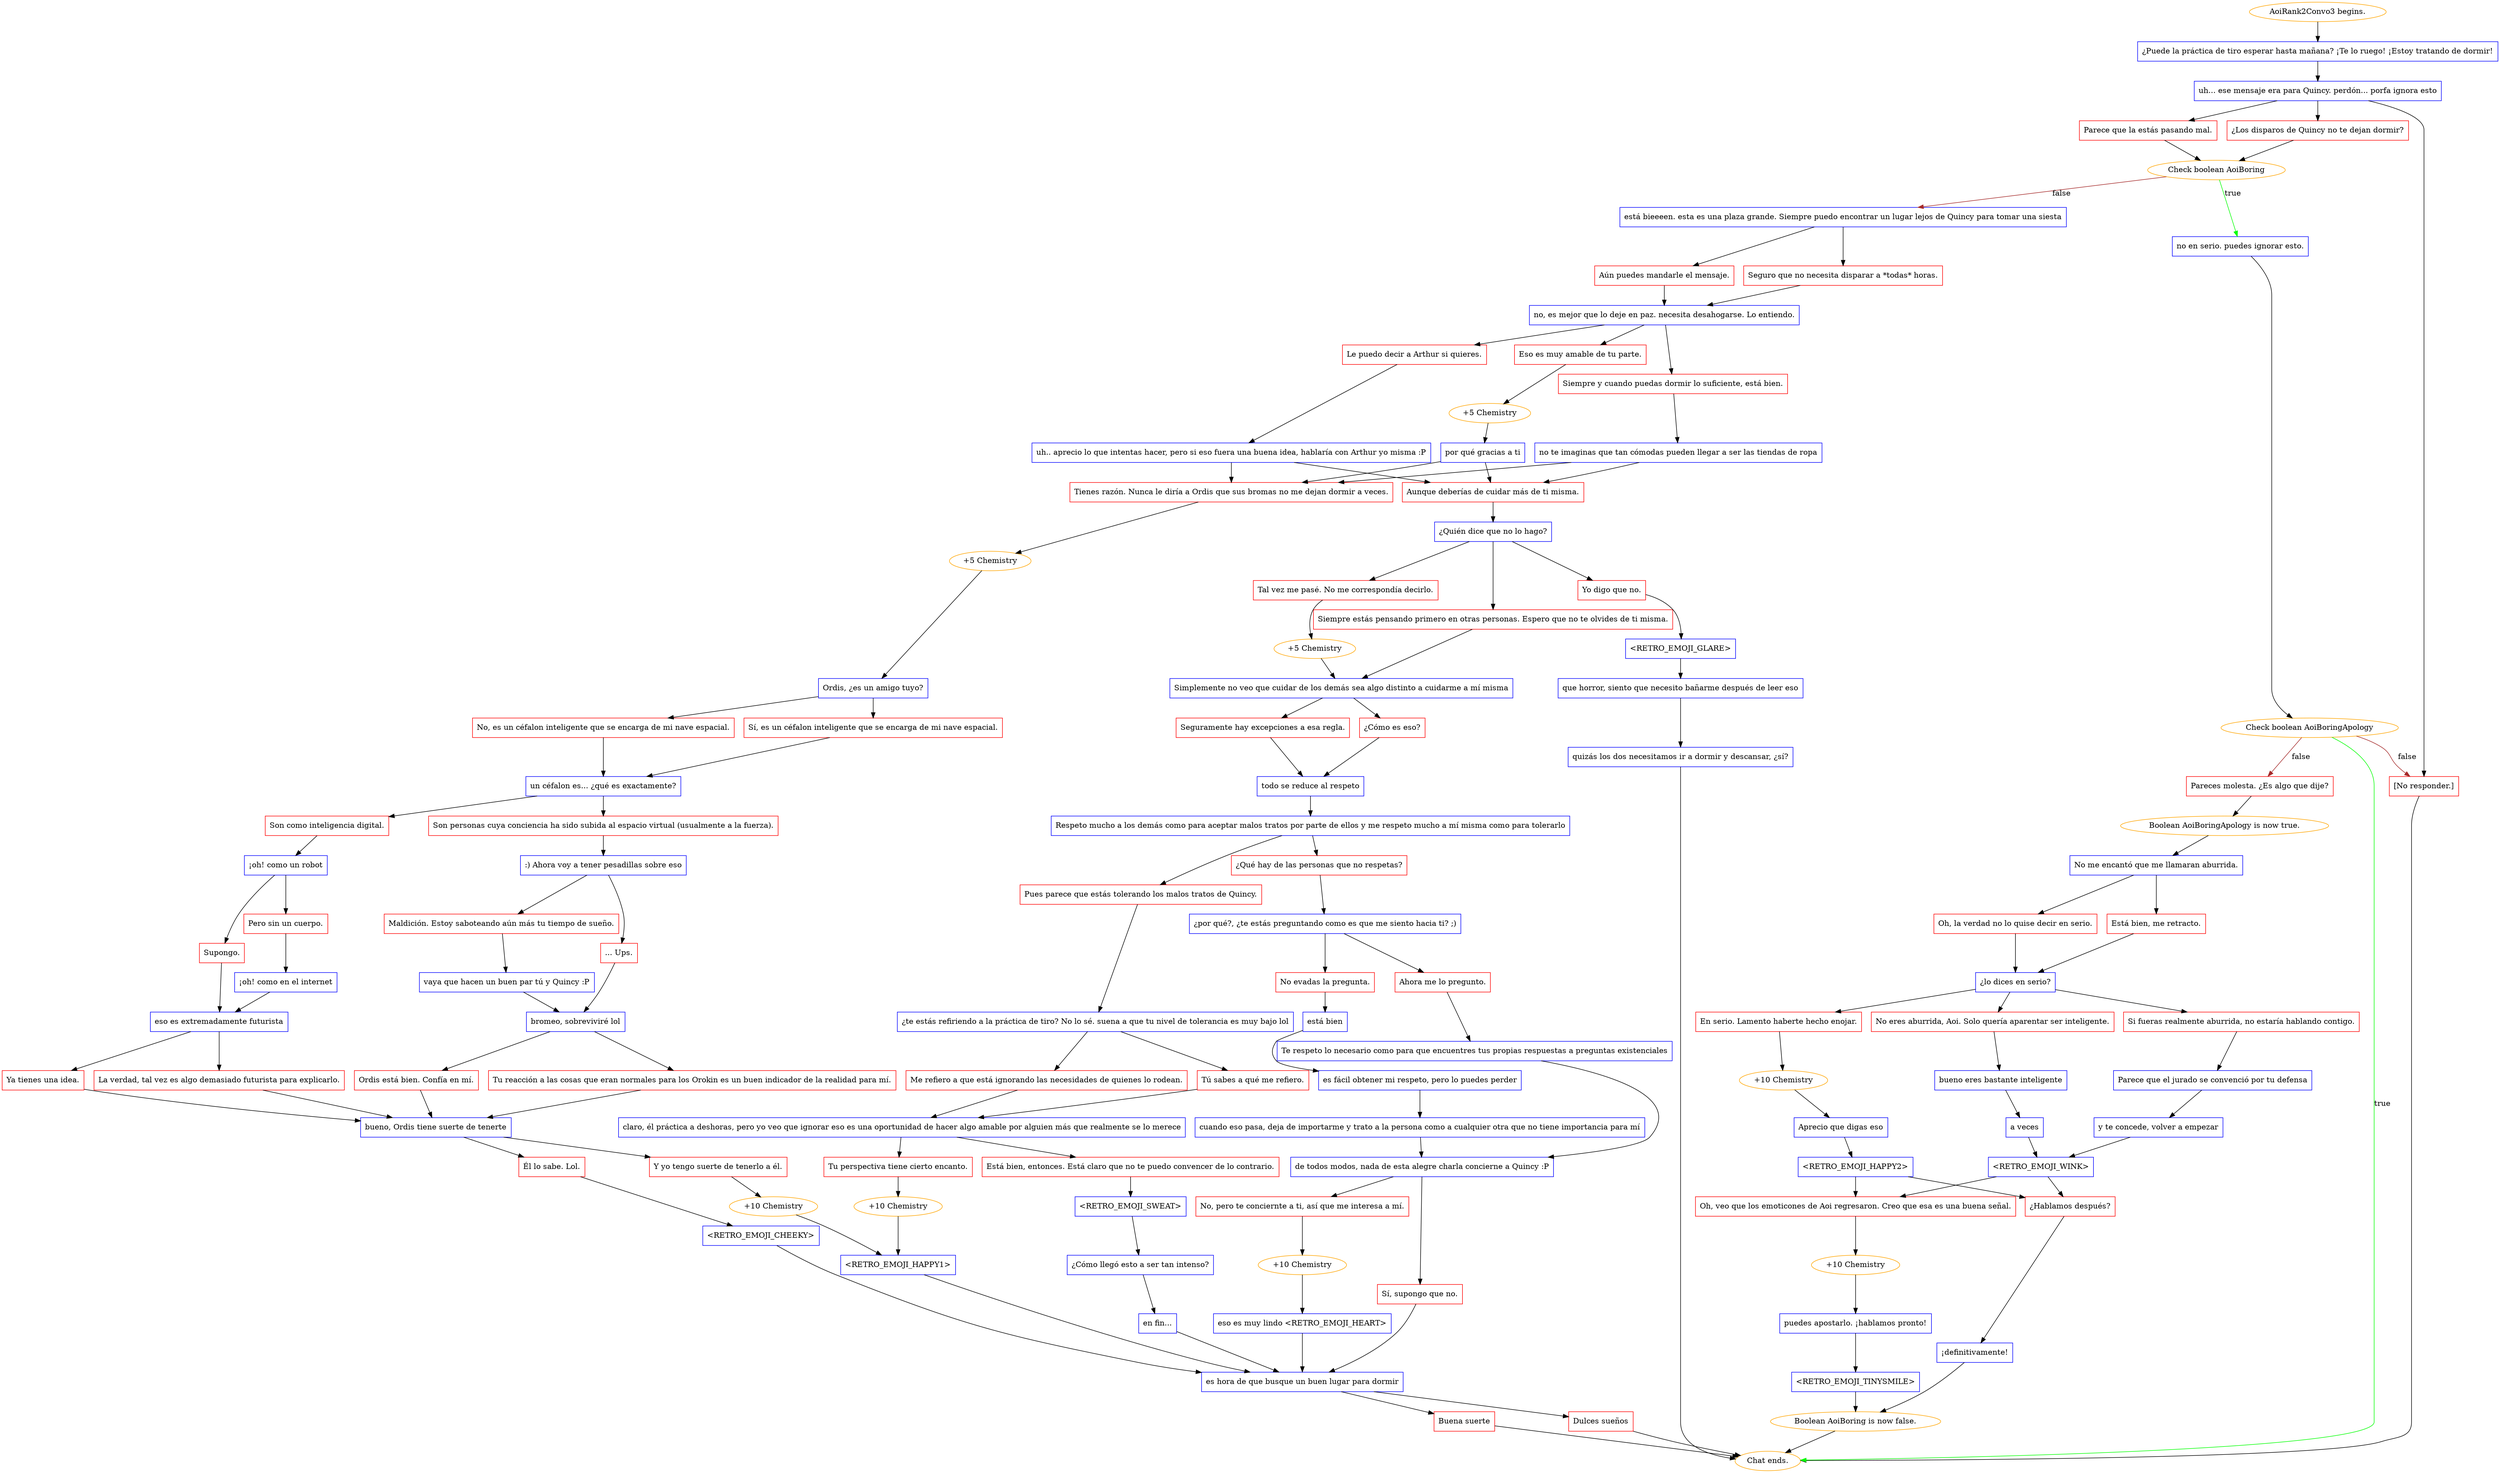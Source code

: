 digraph {
	"AoiRank2Convo3 begins." [color=orange];
		"AoiRank2Convo3 begins." -> j22154851;
	j22154851 [label="¿Puede la práctica de tiro esperar hasta mañana? ¡Te lo ruego! ¡Estoy tratando de dormir!",shape=box,color=blue];
		j22154851 -> j3161751672;
	j3161751672 [label="uh... ese mensaje era para Quincy. perdón... porfa ignora esto",shape=box,color=blue];
		j3161751672 -> j3224389962;
		j3161751672 -> j1025184802;
		j3161751672 -> j2967050643;
	j3224389962 [label="¿Los disparos de Quincy no te dejan dormir?",shape=box,color=red];
		j3224389962 -> j1609432289;
	j1025184802 [label="Parece que la estás pasando mal.",shape=box,color=red];
		j1025184802 -> j1609432289;
	j2967050643 [label="[No responder.]",shape=box,color=red];
		j2967050643 -> "Chat ends.";
	j1609432289 [label="Check boolean AoiBoring",color=orange];
		j1609432289 -> j4090671793 [label=true,color=green];
		j1609432289 -> j3932233614 [label=false,color=brown];
	"Chat ends." [color=orange];
	j4090671793 [label="no en serio. puedes ignorar esto.",shape=box,color=blue];
		j4090671793 -> j184200178;
	j3932233614 [label="está bieeeen. esta es una plaza grande. Siempre puedo encontrar un lugar lejos de Quincy para tomar una siesta",shape=box,color=blue];
		j3932233614 -> j2380710251;
		j3932233614 -> j3747280673;
	j184200178 [label="Check boolean AoiBoringApology",color=orange];
		j184200178 -> "Chat ends." [label=true,color=green];
		j184200178 -> j3687403974 [label=false,color=brown];
		j184200178 -> j2967050643 [label=false,color=brown];
	j2380710251 [label="Seguro que no necesita disparar a *todas* horas.",shape=box,color=red];
		j2380710251 -> j542232441;
	j3747280673 [label="Aún puedes mandarle el mensaje.",shape=box,color=red];
		j3747280673 -> j542232441;
	j3687403974 [label="Pareces molesta. ¿Es algo que dije?",shape=box,color=red];
		j3687403974 -> j192324546;
	j542232441 [label="no, es mejor que lo deje en paz. necesita desahogarse. Lo entiendo.",shape=box,color=blue];
		j542232441 -> j1822991537;
		j542232441 -> j3038867576;
		j542232441 -> j2450406887;
	j192324546 [label="Boolean AoiBoringApology is now true.",color=orange];
		j192324546 -> j2933405170;
	j1822991537 [label="Le puedo decir a Arthur si quieres.",shape=box,color=red];
		j1822991537 -> j246613955;
	j3038867576 [label="Eso es muy amable de tu parte.",shape=box,color=red];
		j3038867576 -> j657012779;
	j2450406887 [label="Siempre y cuando puedas dormir lo suficiente, está bien.",shape=box,color=red];
		j2450406887 -> j1439874008;
	j2933405170 [label="No me encantó que me llamaran aburrida.",shape=box,color=blue];
		j2933405170 -> j1824568254;
		j2933405170 -> j445373423;
	j246613955 [label="uh.. aprecio lo que intentas hacer, pero si eso fuera una buena idea, hablaría con Arthur yo misma :P",shape=box,color=blue];
		j246613955 -> j913046759;
		j246613955 -> j188660744;
	j657012779 [label="+5 Chemistry",color=orange];
		j657012779 -> j4103616933;
	j1439874008 [label="no te imaginas que tan cómodas pueden llegar a ser las tiendas de ropa",shape=box,color=blue];
		j1439874008 -> j913046759;
		j1439874008 -> j188660744;
	j1824568254 [label="Oh, la verdad no lo quise decir en serio.",shape=box,color=red];
		j1824568254 -> j1031329773;
	j445373423 [label="Está bien, me retracto.",shape=box,color=red];
		j445373423 -> j1031329773;
	j913046759 [label="Tienes razón. Nunca le diría a Ordis que sus bromas no me dejan dormir a veces.",shape=box,color=red];
		j913046759 -> j1724271486;
	j188660744 [label="Aunque deberías de cuidar más de ti misma.",shape=box,color=red];
		j188660744 -> j2009623868;
	j4103616933 [label="por qué gracias a ti",shape=box,color=blue];
		j4103616933 -> j913046759;
		j4103616933 -> j188660744;
	j1031329773 [label="¿lo dices en serio?",shape=box,color=blue];
		j1031329773 -> j3158016477;
		j1031329773 -> j29157746;
		j1031329773 -> j964329781;
	j1724271486 [label="+5 Chemistry",color=orange];
		j1724271486 -> j957352193;
	j2009623868 [label="¿Quién dice que no lo hago?",shape=box,color=blue];
		j2009623868 -> j4190661804;
		j2009623868 -> j1918479758;
		j2009623868 -> j311784546;
	j3158016477 [label="En serio. Lamento haberte hecho enojar.",shape=box,color=red];
		j3158016477 -> j1089512080;
	j29157746 [label="No eres aburrida, Aoi. Solo quería aparentar ser inteligente.",shape=box,color=red];
		j29157746 -> j3362365997;
	j964329781 [label="Si fueras realmente aburrida, no estaría hablando contigo.",shape=box,color=red];
		j964329781 -> j982438846;
	j957352193 [label="Ordis, ¿es un amigo tuyo?",shape=box,color=blue];
		j957352193 -> j1857509570;
		j957352193 -> j2874990992;
	j4190661804 [label="Siempre estás pensando primero en otras personas. Espero que no te olvides de ti misma.",shape=box,color=red];
		j4190661804 -> j4102715935;
	j1918479758 [label="Tal vez me pasé. No me correspondía decirlo.",shape=box,color=red];
		j1918479758 -> j3826031394;
	j311784546 [label="Yo digo que no.",shape=box,color=red];
		j311784546 -> j2005560211;
	j1089512080 [label="+10 Chemistry",color=orange];
		j1089512080 -> j1760908121;
	j3362365997 [label="bueno eres bastante inteligente",shape=box,color=blue];
		j3362365997 -> j3161967770;
	j982438846 [label="Parece que el jurado se convenció por tu defensa",shape=box,color=blue];
		j982438846 -> j4227090030;
	j1857509570 [label="Sí, es un céfalon inteligente que se encarga de mi nave espacial.",shape=box,color=red];
		j1857509570 -> j3963743858;
	j2874990992 [label="No, es un céfalon inteligente que se encarga de mi nave espacial.",shape=box,color=red];
		j2874990992 -> j3963743858;
	j4102715935 [label="Simplemente no veo que cuidar de los demás sea algo distinto a cuidarme a mí misma",shape=box,color=blue];
		j4102715935 -> j1852662994;
		j4102715935 -> j4274437028;
	j3826031394 [label="+5 Chemistry",color=orange];
		j3826031394 -> j4102715935;
	j2005560211 [label="<RETRO_EMOJI_GLARE>",shape=box,color=blue];
		j2005560211 -> j1247988859;
	j1760908121 [label="Aprecio que digas eso",shape=box,color=blue];
		j1760908121 -> j866100975;
	j3161967770 [label="a veces",shape=box,color=blue];
		j3161967770 -> j2769349076;
	j4227090030 [label="y te concede, volver a empezar",shape=box,color=blue];
		j4227090030 -> j2769349076;
	j3963743858 [label="un céfalon es... ¿qué es exactamente?",shape=box,color=blue];
		j3963743858 -> j916526793;
		j3963743858 -> j126481172;
	j1852662994 [label="Seguramente hay excepciones a esa regla.",shape=box,color=red];
		j1852662994 -> j872341441;
	j4274437028 [label="¿Cómo es eso?",shape=box,color=red];
		j4274437028 -> j872341441;
	j1247988859 [label="que horror, siento que necesito bañarme después de leer eso",shape=box,color=blue];
		j1247988859 -> j1385045261;
	j866100975 [label="<RETRO_EMOJI_HAPPY2>",shape=box,color=blue];
		j866100975 -> j248887097;
		j866100975 -> j895594094;
	j2769349076 [label="<RETRO_EMOJI_WINK>",shape=box,color=blue];
		j2769349076 -> j248887097;
		j2769349076 -> j895594094;
	j916526793 [label="Son como inteligencia digital.",shape=box,color=red];
		j916526793 -> j471397140;
	j126481172 [label="Son personas cuya conciencia ha sido subida al espacio virtual (usualmente a la fuerza).",shape=box,color=red];
		j126481172 -> j895686984;
	j872341441 [label="todo se reduce al respeto",shape=box,color=blue];
		j872341441 -> j680516614;
	j1385045261 [label="quizás los dos necesitamos ir a dormir y descansar, ¿sí?",shape=box,color=blue];
		j1385045261 -> "Chat ends.";
	j248887097 [label="¿Hablamos después?",shape=box,color=red];
		j248887097 -> j1711673319;
	j895594094 [label="Oh, veo que los emoticones de Aoi regresaron. Creo que esa es una buena señal.",shape=box,color=red];
		j895594094 -> j2135513730;
	j471397140 [label="¡oh! como un robot",shape=box,color=blue];
		j471397140 -> j2016406225;
		j471397140 -> j3240826094;
	j895686984 [label=":) Ahora voy a tener pesadillas sobre eso",shape=box,color=blue];
		j895686984 -> j2249619799;
		j895686984 -> j2988842304;
	j680516614 [label="Respeto mucho a los demás como para aceptar malos tratos por parte de ellos y me respeto mucho a mí misma como para tolerarlo",shape=box,color=blue];
		j680516614 -> j2683432562;
		j680516614 -> j1314677475;
	j1711673319 [label="¡definitivamente!",shape=box,color=blue];
		j1711673319 -> j1984221796;
	j2135513730 [label="+10 Chemistry",color=orange];
		j2135513730 -> j807200033;
	j2016406225 [label="Supongo.",shape=box,color=red];
		j2016406225 -> j3761903673;
	j3240826094 [label="Pero sin un cuerpo.",shape=box,color=red];
		j3240826094 -> j3797405576;
	j2249619799 [label="Maldición. Estoy saboteando aún más tu tiempo de sueño.",shape=box,color=red];
		j2249619799 -> j2712566200;
	j2988842304 [label="... Ups.",shape=box,color=red];
		j2988842304 -> j594392063;
	j2683432562 [label="¿Qué hay de las personas que no respetas?",shape=box,color=red];
		j2683432562 -> j2605194390;
	j1314677475 [label="Pues parece que estás tolerando los malos tratos de Quincy.",shape=box,color=red];
		j1314677475 -> j3259168570;
	j1984221796 [label="Boolean AoiBoring is now false.",color=orange];
		j1984221796 -> "Chat ends.";
	j807200033 [label="puedes apostarlo. ¡hablamos pronto!",shape=box,color=blue];
		j807200033 -> j3248434141;
	j3761903673 [label="eso es extremadamente futurista",shape=box,color=blue];
		j3761903673 -> j2605997694;
		j3761903673 -> j129769358;
	j3797405576 [label="¡oh! como en el internet",shape=box,color=blue];
		j3797405576 -> j3761903673;
	j2712566200 [label="vaya que hacen un buen par tú y Quincy :P",shape=box,color=blue];
		j2712566200 -> j594392063;
	j594392063 [label="bromeo, sobreviviré lol",shape=box,color=blue];
		j594392063 -> j1060668117;
		j594392063 -> j3049091221;
	j2605194390 [label="¿por qué?, ¿te estás preguntando como es que me siento hacia ti? ;)",shape=box,color=blue];
		j2605194390 -> j1981932030;
		j2605194390 -> j1353142700;
	j3259168570 [label="¿te estás refiriendo a la práctica de tiro? No lo sé. suena a que tu nivel de tolerancia es muy bajo lol",shape=box,color=blue];
		j3259168570 -> j2657696885;
		j3259168570 -> j3578940564;
	j3248434141 [label="<RETRO_EMOJI_TINYSMILE>",shape=box,color=blue];
		j3248434141 -> j1984221796;
	j2605997694 [label="Ya tienes una idea.",shape=box,color=red];
		j2605997694 -> j3225781957;
	j129769358 [label="La verdad, tal vez es algo demasiado futurista para explicarlo.",shape=box,color=red];
		j129769358 -> j3225781957;
	j1060668117 [label="Ordis está bien. Confía en mí.",shape=box,color=red];
		j1060668117 -> j3225781957;
	j3049091221 [label="Tu reacción a las cosas que eran normales para los Orokin es un buen indicador de la realidad para mí.",shape=box,color=red];
		j3049091221 -> j3225781957;
	j1981932030 [label="Ahora me lo pregunto.",shape=box,color=red];
		j1981932030 -> j20260349;
	j1353142700 [label="No evadas la pregunta.",shape=box,color=red];
		j1353142700 -> j1796212547;
	j2657696885 [label="Tú sabes a qué me refiero.",shape=box,color=red];
		j2657696885 -> j3758568684;
	j3578940564 [label="Me refiero a que está ignorando las necesidades de quienes lo rodean.",shape=box,color=red];
		j3578940564 -> j3758568684;
	j3225781957 [label="bueno, Ordis tiene suerte de tenerte",shape=box,color=blue];
		j3225781957 -> j1295743599;
		j3225781957 -> j2509589786;
	j20260349 [label="Te respeto lo necesario como para que encuentres tus propias respuestas a preguntas existenciales",shape=box,color=blue];
		j20260349 -> j4169373787;
	j1796212547 [label="está bien",shape=box,color=blue];
		j1796212547 -> j1761775601;
	j3758568684 [label="claro, él práctica a deshoras, pero yo veo que ignorar eso es una oportunidad de hacer algo amable por alguien más que realmente se lo merece",shape=box,color=blue];
		j3758568684 -> j271126610;
		j3758568684 -> j1717224721;
	j1295743599 [label="Él lo sabe. Lol.",shape=box,color=red];
		j1295743599 -> j398271314;
	j2509589786 [label="Y yo tengo suerte de tenerlo a él.",shape=box,color=red];
		j2509589786 -> j3253175718;
	j4169373787 [label="de todos modos, nada de esta alegre charla concierne a Quincy :P",shape=box,color=blue];
		j4169373787 -> j1428163394;
		j4169373787 -> j3731609260;
	j1761775601 [label="es fácil obtener mi respeto, pero lo puedes perder",shape=box,color=blue];
		j1761775601 -> j168074581;
	j271126610 [label="Está bien, entonces. Está claro que no te puedo convencer de lo contrario.",shape=box,color=red];
		j271126610 -> j1262911654;
	j1717224721 [label="Tu perspectiva tiene cierto encanto.",shape=box,color=red];
		j1717224721 -> j1213891842;
	j398271314 [label="<RETRO_EMOJI_CHEEKY>",shape=box,color=blue];
		j398271314 -> j2337970783;
	j3253175718 [label="+10 Chemistry",color=orange];
		j3253175718 -> j572131047;
	j1428163394 [label="No, pero te conciernte a ti, así que me interesa a mí.",shape=box,color=red];
		j1428163394 -> j153558925;
	j3731609260 [label="Sí, supongo que no.",shape=box,color=red];
		j3731609260 -> j2337970783;
	j168074581 [label="cuando eso pasa, deja de importarme y trato a la persona como a cualquier otra que no tiene importancia para mí",shape=box,color=blue];
		j168074581 -> j4169373787;
	j1262911654 [label="<RETRO_EMOJI_SWEAT>",shape=box,color=blue];
		j1262911654 -> j228222701;
	j1213891842 [label="+10 Chemistry",color=orange];
		j1213891842 -> j572131047;
	j2337970783 [label="es hora de que busque un buen lugar para dormir",shape=box,color=blue];
		j2337970783 -> j2260579125;
		j2337970783 -> j446055954;
	j572131047 [label="<RETRO_EMOJI_HAPPY1>",shape=box,color=blue];
		j572131047 -> j2337970783;
	j153558925 [label="+10 Chemistry",color=orange];
		j153558925 -> j4047557433;
	j228222701 [label="¿Cómo llegó esto a ser tan intenso?",shape=box,color=blue];
		j228222701 -> j275653844;
	j2260579125 [label="Buena suerte",shape=box,color=red];
		j2260579125 -> "Chat ends.";
	j446055954 [label="Dulces sueños",shape=box,color=red];
		j446055954 -> "Chat ends.";
	j4047557433 [label="eso es muy lindo <RETRO_EMOJI_HEART>",shape=box,color=blue];
		j4047557433 -> j2337970783;
	j275653844 [label="en fin...",shape=box,color=blue];
		j275653844 -> j2337970783;
}